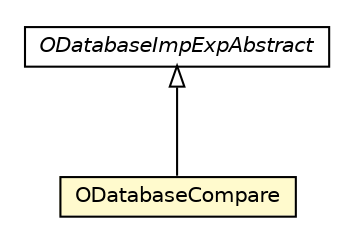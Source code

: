 #!/usr/local/bin/dot
#
# Class diagram 
# Generated by UMLGraph version R5_6-24-gf6e263 (http://www.umlgraph.org/)
#

digraph G {
	edge [fontname="Helvetica",fontsize=10,labelfontname="Helvetica",labelfontsize=10];
	node [fontname="Helvetica",fontsize=10,shape=plaintext];
	nodesep=0.25;
	ranksep=0.5;
	// com.orientechnologies.orient.core.db.tool.ODatabaseImpExpAbstract
	c2647295 [label=<<table title="com.orientechnologies.orient.core.db.tool.ODatabaseImpExpAbstract" border="0" cellborder="1" cellspacing="0" cellpadding="2" port="p" href="./ODatabaseImpExpAbstract.html">
		<tr><td><table border="0" cellspacing="0" cellpadding="1">
<tr><td align="center" balign="center"><font face="Helvetica-Oblique"> ODatabaseImpExpAbstract </font></td></tr>
		</table></td></tr>
		</table>>, URL="./ODatabaseImpExpAbstract.html", fontname="Helvetica", fontcolor="black", fontsize=10.0];
	// com.orientechnologies.orient.core.db.tool.ODatabaseCompare
	c2647299 [label=<<table title="com.orientechnologies.orient.core.db.tool.ODatabaseCompare" border="0" cellborder="1" cellspacing="0" cellpadding="2" port="p" bgcolor="lemonChiffon" href="./ODatabaseCompare.html">
		<tr><td><table border="0" cellspacing="0" cellpadding="1">
<tr><td align="center" balign="center"> ODatabaseCompare </td></tr>
		</table></td></tr>
		</table>>, URL="./ODatabaseCompare.html", fontname="Helvetica", fontcolor="black", fontsize=10.0];
	//com.orientechnologies.orient.core.db.tool.ODatabaseCompare extends com.orientechnologies.orient.core.db.tool.ODatabaseImpExpAbstract
	c2647295:p -> c2647299:p [dir=back,arrowtail=empty];
}

